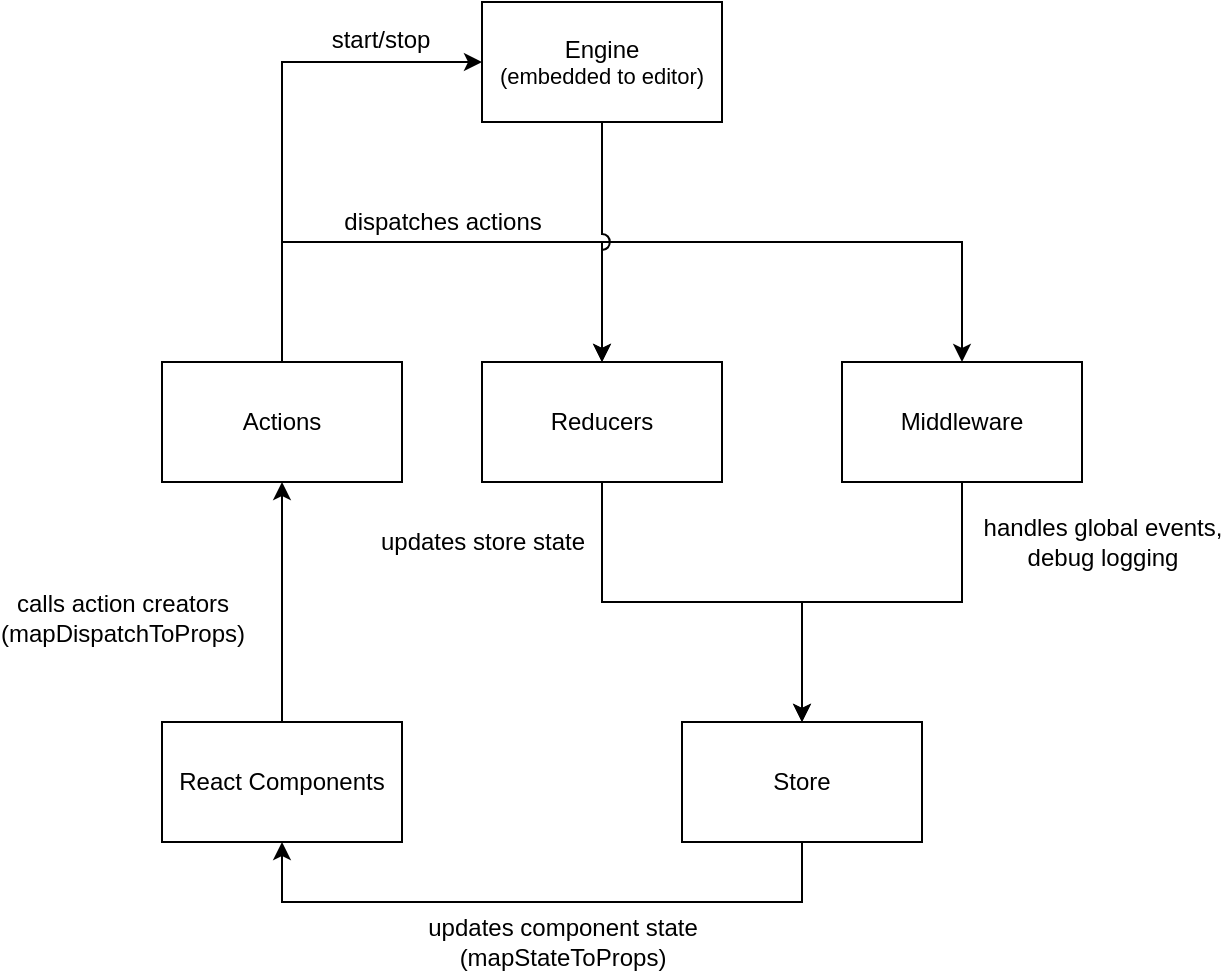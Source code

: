 <mxfile version="12.3.9" type="device" pages="1"><diagram id="j9o67SJGVqqqi7OLIHdy" name="Page-1"><mxGraphModel dx="1422" dy="769" grid="1" gridSize="10" guides="1" tooltips="1" connect="1" arrows="1" fold="1" page="1" pageScale="1" pageWidth="850" pageHeight="1100" math="0" shadow="0"><root><mxCell id="0"/><mxCell id="1" parent="0"/><mxCell id="_r9BD-A3xkbgpAJhL40Q-2" style="edgeStyle=orthogonalEdgeStyle;rounded=0;orthogonalLoop=1;jettySize=auto;html=1;exitX=0.5;exitY=1;exitDx=0;exitDy=0;entryX=0.5;entryY=1;entryDx=0;entryDy=0;" edge="1" parent="1" source="WNMVXX9AZDAdFOTse54S-1" target="WNMVXX9AZDAdFOTse54S-11"><mxGeometry relative="1" as="geometry"><Array as="points"><mxPoint x="520" y="490"/><mxPoint x="260" y="490"/></Array></mxGeometry></mxCell><mxCell id="_r9BD-A3xkbgpAJhL40Q-8" value="updates component state&lt;br&gt;(mapStateToProps)" style="text;html=1;align=center;verticalAlign=middle;resizable=0;points=[];;labelBackgroundColor=#ffffff;" vertex="1" connectable="0" parent="_r9BD-A3xkbgpAJhL40Q-2"><mxGeometry x="-0.144" y="4" relative="1" as="geometry"><mxPoint x="-13" y="16" as="offset"/></mxGeometry></mxCell><mxCell id="WNMVXX9AZDAdFOTse54S-1" value="&lt;div&gt;Store&lt;/div&gt;" style="rounded=0;whiteSpace=wrap;html=1;" parent="1" vertex="1"><mxGeometry x="460" y="400" width="120" height="60" as="geometry"/></mxCell><mxCell id="_r9BD-A3xkbgpAJhL40Q-1" style="edgeStyle=orthogonalEdgeStyle;rounded=0;orthogonalLoop=1;jettySize=auto;html=1;exitX=0.5;exitY=0;exitDx=0;exitDy=0;entryX=0.5;entryY=0;entryDx=0;entryDy=0;" edge="1" parent="1" source="WNMVXX9AZDAdFOTse54S-2" target="WNMVXX9AZDAdFOTse54S-17"><mxGeometry relative="1" as="geometry"><Array as="points"><mxPoint x="260" y="160"/><mxPoint x="600" y="160"/></Array></mxGeometry></mxCell><mxCell id="_r9BD-A3xkbgpAJhL40Q-4" value="dispatches actions" style="text;html=1;align=center;verticalAlign=middle;resizable=0;points=[];;labelBackgroundColor=#ffffff;" vertex="1" connectable="0" parent="_r9BD-A3xkbgpAJhL40Q-1"><mxGeometry x="-0.343" y="-1" relative="1" as="geometry"><mxPoint x="-11" y="-11" as="offset"/></mxGeometry></mxCell><mxCell id="_r9BD-A3xkbgpAJhL40Q-6" style="edgeStyle=orthogonalEdgeStyle;rounded=0;orthogonalLoop=1;jettySize=auto;html=1;exitX=0.5;exitY=0;exitDx=0;exitDy=0;entryX=0.5;entryY=0;entryDx=0;entryDy=0;" edge="1" parent="1" source="WNMVXX9AZDAdFOTse54S-2" target="WNMVXX9AZDAdFOTse54S-7"><mxGeometry relative="1" as="geometry"><Array as="points"><mxPoint x="260" y="160"/><mxPoint x="420" y="160"/></Array></mxGeometry></mxCell><mxCell id="_r9BD-A3xkbgpAJhL40Q-12" style="edgeStyle=orthogonalEdgeStyle;rounded=0;orthogonalLoop=1;jettySize=auto;html=1;exitX=0.5;exitY=0;exitDx=0;exitDy=0;entryX=0;entryY=0.5;entryDx=0;entryDy=0;" edge="1" parent="1" source="WNMVXX9AZDAdFOTse54S-2" target="_r9BD-A3xkbgpAJhL40Q-11"><mxGeometry relative="1" as="geometry"><Array as="points"><mxPoint x="260" y="70"/></Array></mxGeometry></mxCell><mxCell id="WNMVXX9AZDAdFOTse54S-2" value="Actions" style="rounded=0;whiteSpace=wrap;html=1;" parent="1" vertex="1"><mxGeometry x="200" y="220" width="120" height="60" as="geometry"/></mxCell><mxCell id="WNMVXX9AZDAdFOTse54S-8" value="&lt;font style=&quot;font-size: 12px&quot;&gt;updates store state&lt;/font&gt;" style="edgeStyle=orthogonalEdgeStyle;rounded=0;orthogonalLoop=1;jettySize=auto;html=1;exitX=0.5;exitY=1;exitDx=0;exitDy=0;entryX=0.5;entryY=0;entryDx=0;entryDy=0;" parent="1" source="WNMVXX9AZDAdFOTse54S-7" target="WNMVXX9AZDAdFOTse54S-1" edge="1"><mxGeometry x="-0.727" y="-60" relative="1" as="geometry"><mxPoint as="offset"/></mxGeometry></mxCell><mxCell id="WNMVXX9AZDAdFOTse54S-7" value="Reducers" style="rounded=0;whiteSpace=wrap;html=1;" parent="1" vertex="1"><mxGeometry x="360" y="220" width="120" height="60" as="geometry"/></mxCell><mxCell id="WNMVXX9AZDAdFOTse54S-15" style="edgeStyle=orthogonalEdgeStyle;rounded=0;orthogonalLoop=1;jettySize=auto;html=1;exitX=0.5;exitY=0;exitDx=0;exitDy=0;entryX=0.5;entryY=1;entryDx=0;entryDy=0;" parent="1" source="WNMVXX9AZDAdFOTse54S-11" target="WNMVXX9AZDAdFOTse54S-2" edge="1"><mxGeometry relative="1" as="geometry"><mxPoint x="260" y="350" as="targetPoint"/></mxGeometry></mxCell><mxCell id="_r9BD-A3xkbgpAJhL40Q-3" value="&lt;div&gt;calls action creators&lt;/div&gt;&lt;div&gt;(mapDispatchToProps)&lt;br&gt;&lt;/div&gt;" style="text;html=1;align=center;verticalAlign=middle;resizable=0;points=[];;labelBackgroundColor=#ffffff;" vertex="1" connectable="0" parent="WNMVXX9AZDAdFOTse54S-15"><mxGeometry x="-0.113" y="1" relative="1" as="geometry"><mxPoint x="-79" y="1" as="offset"/></mxGeometry></mxCell><mxCell id="WNMVXX9AZDAdFOTse54S-11" value="React Components" style="rounded=0;whiteSpace=wrap;html=1;" parent="1" vertex="1"><mxGeometry x="200" y="400" width="120" height="60" as="geometry"/></mxCell><mxCell id="_r9BD-A3xkbgpAJhL40Q-7" value="&lt;div&gt;&lt;font style=&quot;font-size: 12px&quot;&gt;handles global events,&lt;/font&gt;&lt;/div&gt;&lt;div&gt;&lt;font style=&quot;font-size: 12px&quot;&gt;debug logging&lt;/font&gt;&lt;/div&gt;" style="edgeStyle=orthogonalEdgeStyle;rounded=0;orthogonalLoop=1;jettySize=auto;html=1;exitX=0.5;exitY=1;exitDx=0;exitDy=0;entryX=0.5;entryY=0;entryDx=0;entryDy=0;" edge="1" parent="1" source="WNMVXX9AZDAdFOTse54S-17" target="WNMVXX9AZDAdFOTse54S-1"><mxGeometry x="-0.7" y="70" relative="1" as="geometry"><mxPoint x="500" y="400" as="targetPoint"/><mxPoint as="offset"/></mxGeometry></mxCell><mxCell id="WNMVXX9AZDAdFOTse54S-17" value="Middleware" style="rounded=0;whiteSpace=wrap;html=1;" parent="1" vertex="1"><mxGeometry x="540" y="220" width="120" height="60" as="geometry"/></mxCell><mxCell id="_r9BD-A3xkbgpAJhL40Q-15" style="edgeStyle=orthogonalEdgeStyle;rounded=0;orthogonalLoop=1;jettySize=auto;html=1;exitX=0.5;exitY=1;exitDx=0;exitDy=0;entryX=0.5;entryY=0;entryDx=0;entryDy=0;jumpStyle=arc;jumpSize=8;" edge="1" parent="1" source="_r9BD-A3xkbgpAJhL40Q-11" target="WNMVXX9AZDAdFOTse54S-7"><mxGeometry relative="1" as="geometry"/></mxCell><mxCell id="_r9BD-A3xkbgpAJhL40Q-11" value="&lt;div&gt;Engine&lt;/div&gt;&lt;div style=&quot;font-size: 11px&quot;&gt;(embedded to editor)&lt;br&gt;&lt;/div&gt;" style="rounded=0;whiteSpace=wrap;html=1;" vertex="1" parent="1"><mxGeometry x="360" y="40" width="120" height="60" as="geometry"/></mxCell><mxCell id="_r9BD-A3xkbgpAJhL40Q-14" value="start/stop" style="text;html=1;align=center;verticalAlign=middle;resizable=0;points=[];;labelBackgroundColor=#ffffff;" vertex="1" connectable="0" parent="1"><mxGeometry x="320" y="70" as="geometry"><mxPoint x="-11" y="-11" as="offset"/></mxGeometry></mxCell></root></mxGraphModel></diagram></mxfile>